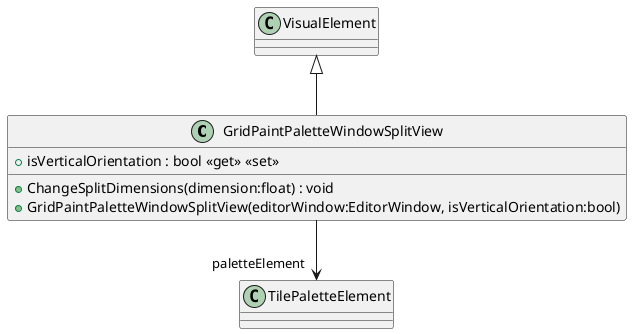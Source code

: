 @startuml
class GridPaintPaletteWindowSplitView {
    + isVerticalOrientation : bool <<get>> <<set>>
    + ChangeSplitDimensions(dimension:float) : void
    + GridPaintPaletteWindowSplitView(editorWindow:EditorWindow, isVerticalOrientation:bool)
}
VisualElement <|-- GridPaintPaletteWindowSplitView
GridPaintPaletteWindowSplitView --> "paletteElement" TilePaletteElement
@enduml
